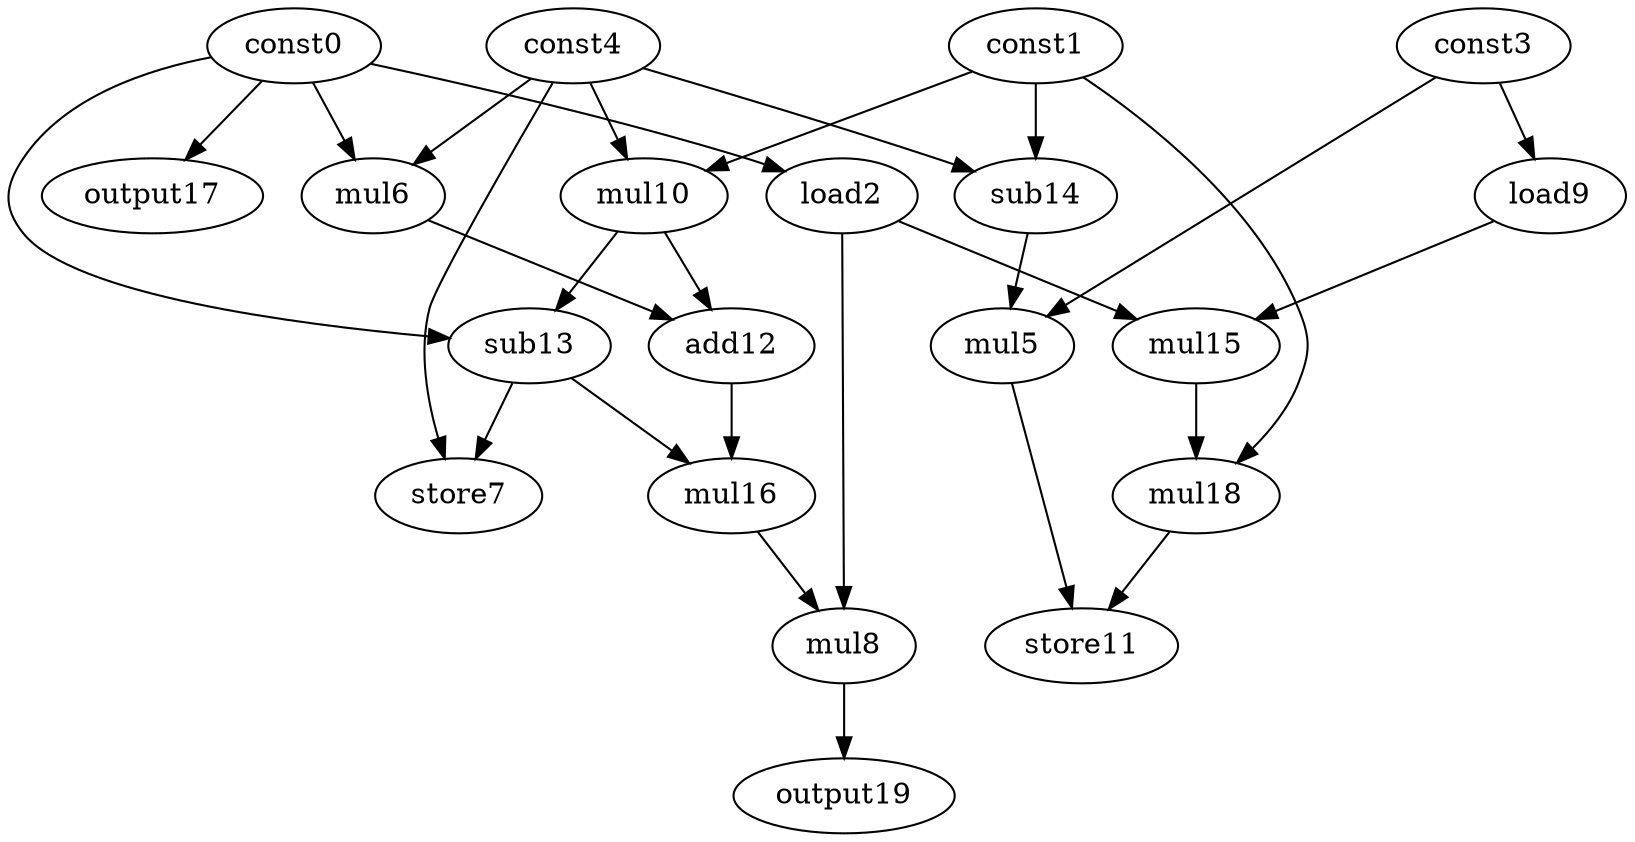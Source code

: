 digraph G { 
const0[opcode=const]; 
const1[opcode=const]; 
load2[opcode=load]; 
const3[opcode=const]; 
const4[opcode=const]; 
mul5[opcode=mul]; 
mul6[opcode=mul]; 
store7[opcode=store]; 
mul8[opcode=mul]; 
load9[opcode=load]; 
mul10[opcode=mul]; 
store11[opcode=store]; 
add12[opcode=add]; 
sub13[opcode=sub]; 
sub14[opcode=sub]; 
mul15[opcode=mul]; 
mul16[opcode=mul]; 
output17[opcode=output]; 
mul18[opcode=mul]; 
output19[opcode=output]; 
const0->load2[operand=0];
const0->mul6[operand=0];
const4->mul6[operand=1];
const3->load9[operand=0];
const1->mul10[operand=0];
const4->mul10[operand=1];
const1->sub14[operand=0];
const4->sub14[operand=1];
const0->output17[operand=0];
const3->mul5[operand=0];
sub14->mul5[operand=1];
mul10->add12[operand=0];
mul6->add12[operand=1];
const0->sub13[operand=0];
mul10->sub13[operand=1];
load9->mul15[operand=0];
load2->mul15[operand=1];
const4->store7[operand=0];
sub13->store7[operand=1];
add12->mul16[operand=0];
sub13->mul16[operand=1];
const1->mul18[operand=0];
mul15->mul18[operand=1];
mul16->mul8[operand=0];
load2->mul8[operand=1];
mul18->store11[operand=0];
mul5->store11[operand=1];
mul8->output19[operand=0];
}

